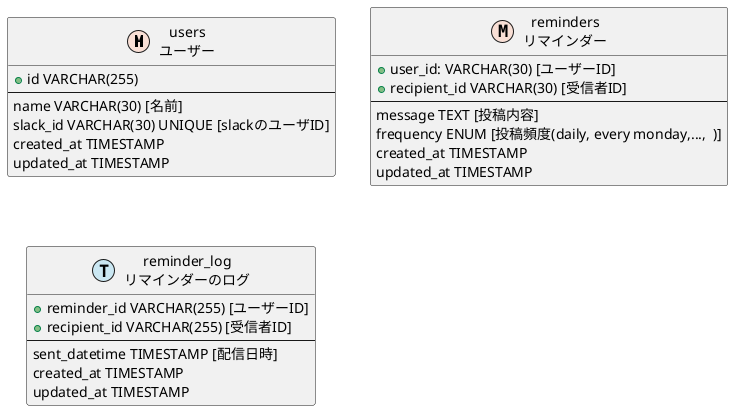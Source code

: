 @startuml reminder_table

!define MASTER F9DFD5
!define TRANSACTION CAE7F2

entity users as "users\nユーザー" <<M, MASTER>> {
    +id VARCHAR(255)
    --
    name VARCHAR(30) [名前]
    slack_id VARCHAR(30) UNIQUE [slackのユーザID]
    created_at TIMESTAMP
    updated_at TIMESTAMP
}

entity reminders as "reminders\nリマインダー" <<M, MASTER>>  {
    +user_id: VARCHAR(30) [ユーザーID]
    +recipient_id VARCHAR(30) [受信者ID]
    --
    message TEXT [投稿内容]
    frequency ENUM [投稿頻度(daily, every monday,...,  )]
    created_at TIMESTAMP
    updated_at TIMESTAMP
}

entity reminder_log as "reminder_log\nリマインダーのログ" <<T, TRANSACTION>>  {
    +reminder_id VARCHAR(255) [ユーザーID]
    +recipient_id VARCHAR(255) [受信者ID]
    --
    sent_datetime TIMESTAMP [配信日時]
    created_at TIMESTAMP
    updated_at TIMESTAMP
}




